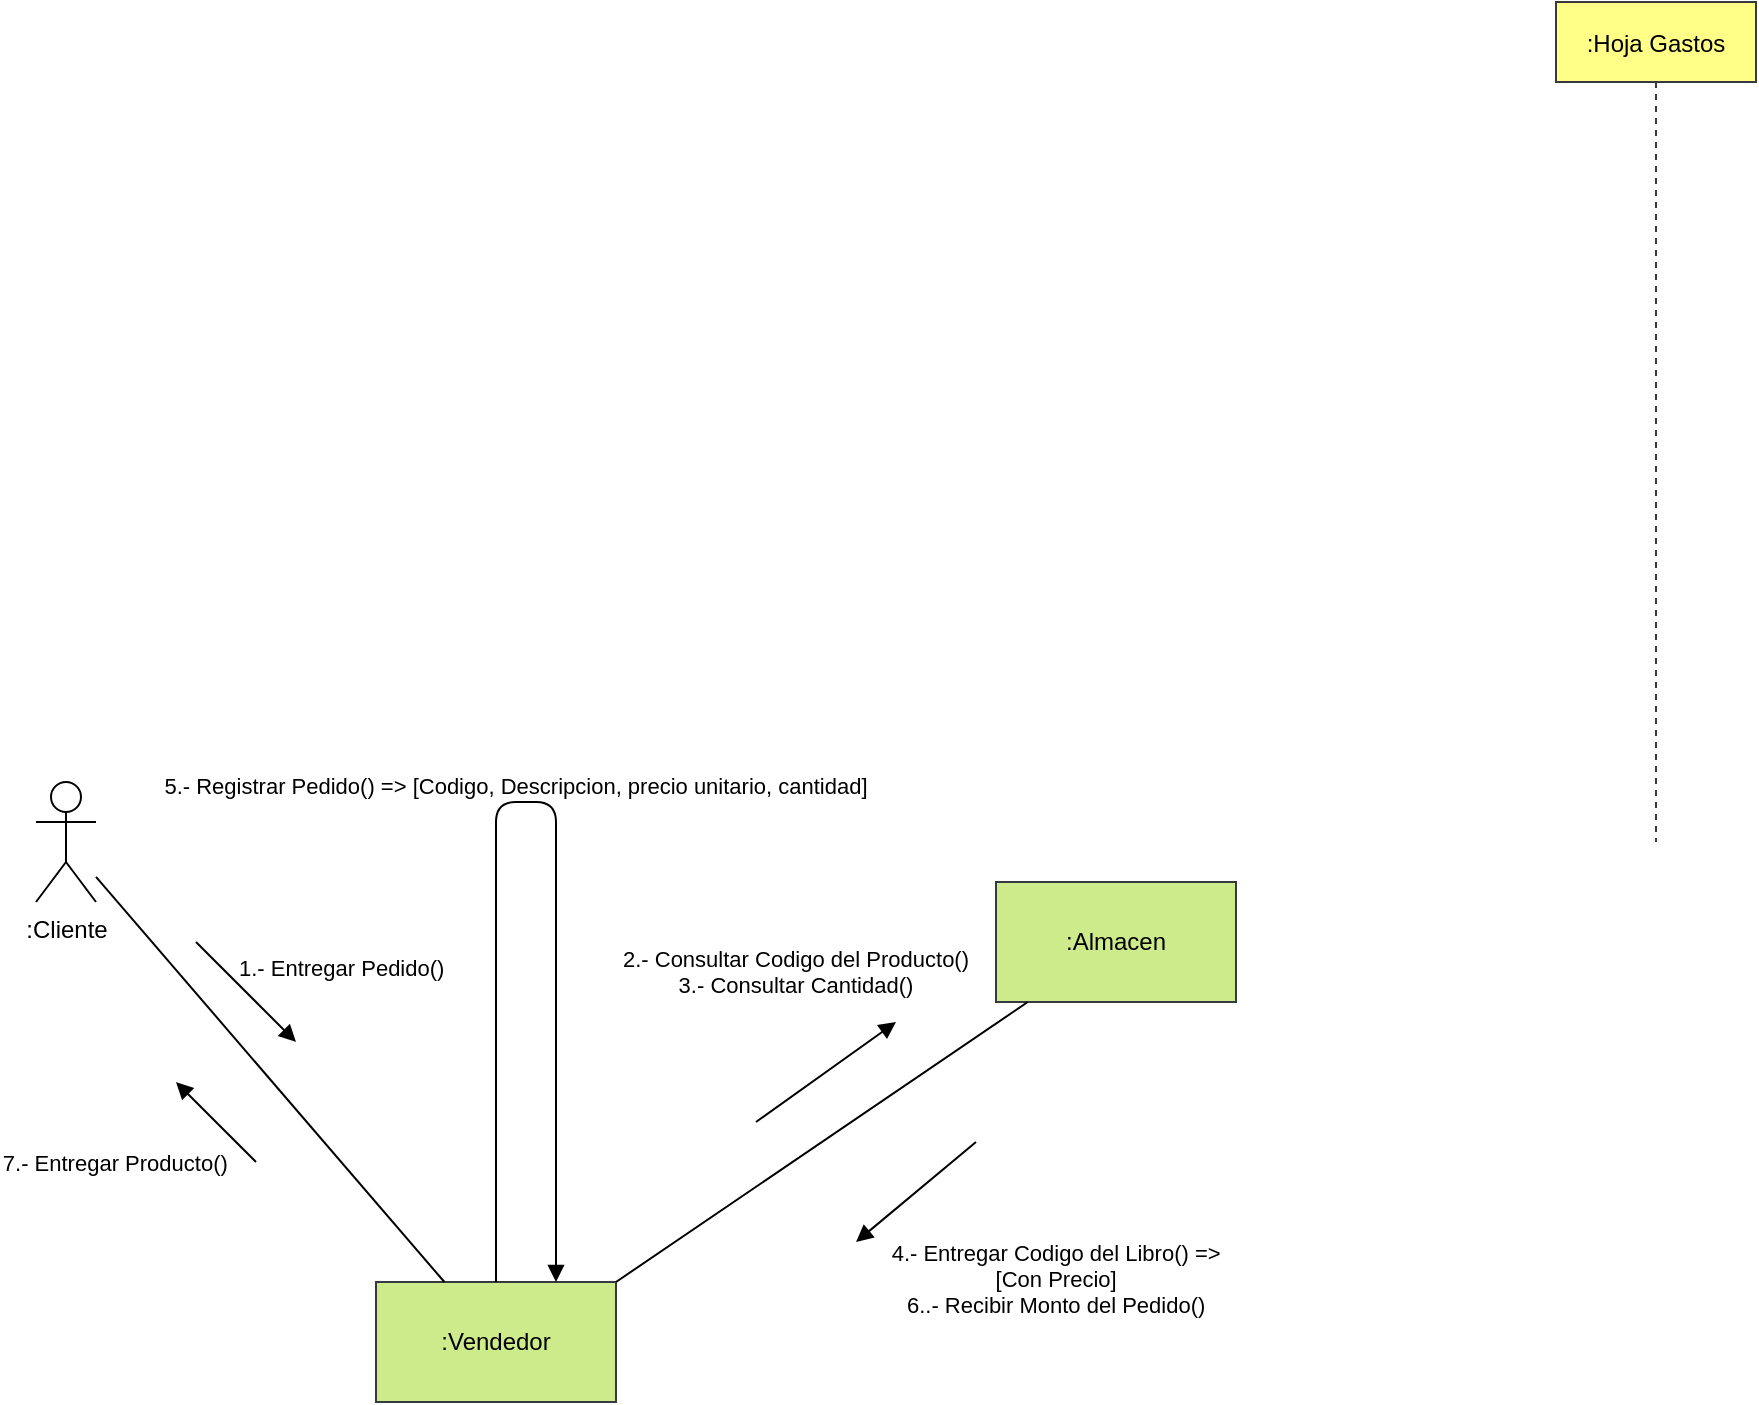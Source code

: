 <mxfile version="20.5.1" type="github">
  <diagram id="kgpKYQtTHZ0yAKxKKP6v" name="Page-1">
    <mxGraphModel dx="1643" dy="1720" grid="1" gridSize="10" guides="1" tooltips="1" connect="1" arrows="1" fold="1" page="1" pageScale="1" pageWidth="850" pageHeight="1100" math="0" shadow="0">
      <root>
        <mxCell id="0" />
        <mxCell id="1" parent="0" />
        <mxCell id="i0TUVkQYnOSutQ3LCH4Q-9" value=":Hoja Gastos" style="shape=umlLifeline;perimeter=lifelinePerimeter;container=1;collapsible=0;recursiveResize=0;rounded=0;shadow=0;strokeWidth=1;fillColor=#ffff88;strokeColor=#36393d;" parent="1" vertex="1">
          <mxGeometry x="640" y="90" width="100" height="420" as="geometry" />
        </mxCell>
        <mxCell id="EIiw2W37epA4M-1WoJ9R-17" value=":Cliente" style="shape=umlActor;verticalLabelPosition=bottom;verticalAlign=top;html=1;outlineConnect=0;" vertex="1" parent="1">
          <mxGeometry x="-120" y="480" width="30" height="60" as="geometry" />
        </mxCell>
        <mxCell id="EIiw2W37epA4M-1WoJ9R-18" value=":Vendedor" style="rounded=0;whiteSpace=wrap;html=1;fillColor=#cdeb8b;strokeColor=#36393d;" vertex="1" parent="1">
          <mxGeometry x="50" y="730" width="120" height="60" as="geometry" />
        </mxCell>
        <mxCell id="EIiw2W37epA4M-1WoJ9R-19" value=":Almacen" style="rounded=0;whiteSpace=wrap;html=1;fillColor=#cdeb8b;strokeColor=#36393d;" vertex="1" parent="1">
          <mxGeometry x="360" y="530" width="120" height="60" as="geometry" />
        </mxCell>
        <mxCell id="EIiw2W37epA4M-1WoJ9R-22" value="" style="endArrow=none;html=1;rounded=0;" edge="1" parent="1" source="EIiw2W37epA4M-1WoJ9R-17" target="EIiw2W37epA4M-1WoJ9R-18">
          <mxGeometry width="50" height="50" relative="1" as="geometry">
            <mxPoint x="110" y="590" as="sourcePoint" />
            <mxPoint x="160" y="540" as="targetPoint" />
          </mxGeometry>
        </mxCell>
        <mxCell id="EIiw2W37epA4M-1WoJ9R-23" value="" style="endArrow=none;html=1;rounded=0;exitX=1;exitY=0;exitDx=0;exitDy=0;" edge="1" parent="1" source="EIiw2W37epA4M-1WoJ9R-18" target="EIiw2W37epA4M-1WoJ9R-19">
          <mxGeometry width="50" height="50" relative="1" as="geometry">
            <mxPoint x="140" y="590" as="sourcePoint" />
            <mxPoint x="190" y="540" as="targetPoint" />
          </mxGeometry>
        </mxCell>
        <mxCell id="EIiw2W37epA4M-1WoJ9R-24" value="1.- Entregar Pedido()" style="verticalAlign=bottom;endArrow=block;shadow=0;strokeWidth=1;" edge="1" parent="1">
          <mxGeometry x="0.902" y="36" relative="1" as="geometry">
            <mxPoint x="-40" y="560" as="sourcePoint" />
            <mxPoint x="10" y="610" as="targetPoint" />
            <Array as="points" />
            <mxPoint as="offset" />
          </mxGeometry>
        </mxCell>
        <mxCell id="EIiw2W37epA4M-1WoJ9R-25" value="7.- Entregar Producto()" style="verticalAlign=bottom;endArrow=block;shadow=0;strokeWidth=1;" edge="1" parent="1">
          <mxGeometry x="0.5" y="57" relative="1" as="geometry">
            <mxPoint x="-10" y="670" as="sourcePoint" />
            <mxPoint x="-50" y="630" as="targetPoint" />
            <Array as="points" />
            <mxPoint y="-1" as="offset" />
          </mxGeometry>
        </mxCell>
        <mxCell id="EIiw2W37epA4M-1WoJ9R-30" value="5.- Registrar Pedido() =&gt; [Codigo, Descripcion, precio unitario, cantidad]" style="verticalAlign=bottom;endArrow=block;shadow=0;strokeWidth=1;exitX=0.5;exitY=0;exitDx=0;exitDy=0;entryX=0.75;entryY=0;entryDx=0;entryDy=0;" edge="1" parent="1" source="EIiw2W37epA4M-1WoJ9R-18" target="EIiw2W37epA4M-1WoJ9R-18">
          <mxGeometry x="0.062" y="-20" relative="1" as="geometry">
            <mxPoint x="350" y="570" as="sourcePoint" />
            <mxPoint x="420" y="490" as="targetPoint" />
            <Array as="points">
              <mxPoint x="110" y="490" />
              <mxPoint x="140" y="490" />
            </Array>
            <mxPoint as="offset" />
          </mxGeometry>
        </mxCell>
        <mxCell id="EIiw2W37epA4M-1WoJ9R-33" value="4.- Entregar Codigo del Libro() =&gt; &#xa;[Con Precio]&#xa;6..- Recibir Monto del Pedido()" style="verticalAlign=bottom;endArrow=block;shadow=0;strokeWidth=1;" edge="1" parent="1">
          <mxGeometry x="-0.311" y="95" relative="1" as="geometry">
            <mxPoint x="350" y="660" as="sourcePoint" />
            <mxPoint x="290" y="710" as="targetPoint" />
            <Array as="points" />
            <mxPoint as="offset" />
          </mxGeometry>
        </mxCell>
        <mxCell id="EIiw2W37epA4M-1WoJ9R-34" value="2.- Consultar Codigo del Producto()&#xa;3.- Consultar Cantidad()" style="verticalAlign=bottom;endArrow=block;shadow=0;strokeWidth=1;" edge="1" parent="1">
          <mxGeometry x="0.189" y="37" relative="1" as="geometry">
            <mxPoint x="240" y="650" as="sourcePoint" />
            <mxPoint x="310" y="600" as="targetPoint" />
            <Array as="points" />
            <mxPoint as="offset" />
          </mxGeometry>
        </mxCell>
      </root>
    </mxGraphModel>
  </diagram>
</mxfile>
